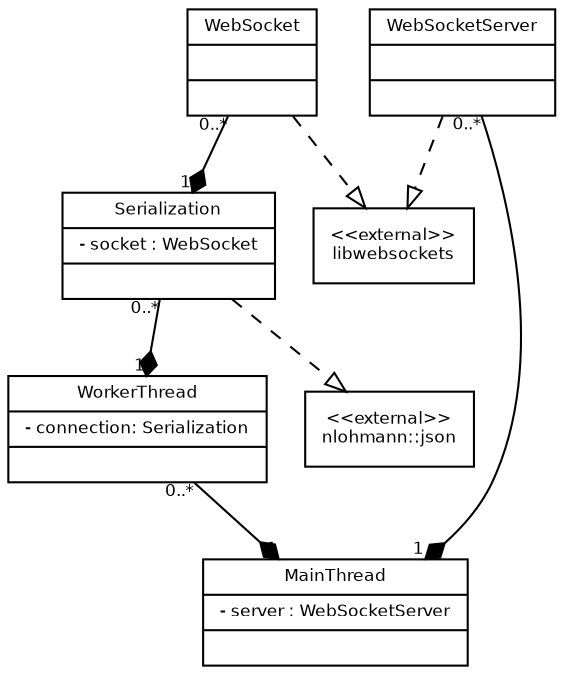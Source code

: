 digraph G {
    fontname = "Bitstream Vera Sans"
    fontsize = 8

    node [
        fontname = "Bitstream Vera Sans"
        fontsize = 8
        shape = "record"
    ]

    edge [
        fontname = "Bitstream Vera Sans"
        fontsize = 8
    ]

    MainThread [
        label = "{MainThread|- server : WebSocketServer\l|}"
    ]

    WorkerThread [
        label = "{WorkerThread|- connection: Serialization\l|}"
    ]

    WebSocketServer [
        label = "{WebSocketServer||}"
    ]

    WebSocket [
        label = "{WebSocket||}"
    ]

    Serialization [
       label = "{Serialization|- socket : WebSocket\l|}" 
    ]

    LibWebSockets [
        label = "{\<\<external\>\>\nlibwebsockets}"
    ]

    json [
        label = "{\<\<external\>\>\nnlohmann::json}"
    ]
    
    WorkerThread -> MainThread [
        arrowhead = "diamond"

        taillabel = "0..*"
        headlabel = "1"
    ]
    WebSocketServer -> MainThread [
        arrowhead = "diamond"

        taillabel = "0..*"
        headlabel = "1"
    ]
    WebSocket -> Serialization [
        arrowhead = "diamond"

        taillabel = "0..*"
        headlabel = "1"
    ]
    Serialization -> WorkerThread [
        arrowhead = "diamond"

        taillabel = "0..*"
        headlabel = "1"
    ]
    WebSocket -> LibWebSockets [
        arrowhead = "onormal"
        style = "dashed"
    ]
    WebSocketServer -> LibWebSockets [
        arrowhead = "onormal"
        style = "dashed"
    ]
    Serialization -> json [
        arrowhead = "onormal"
        style = "dashed"
    ]
}    
